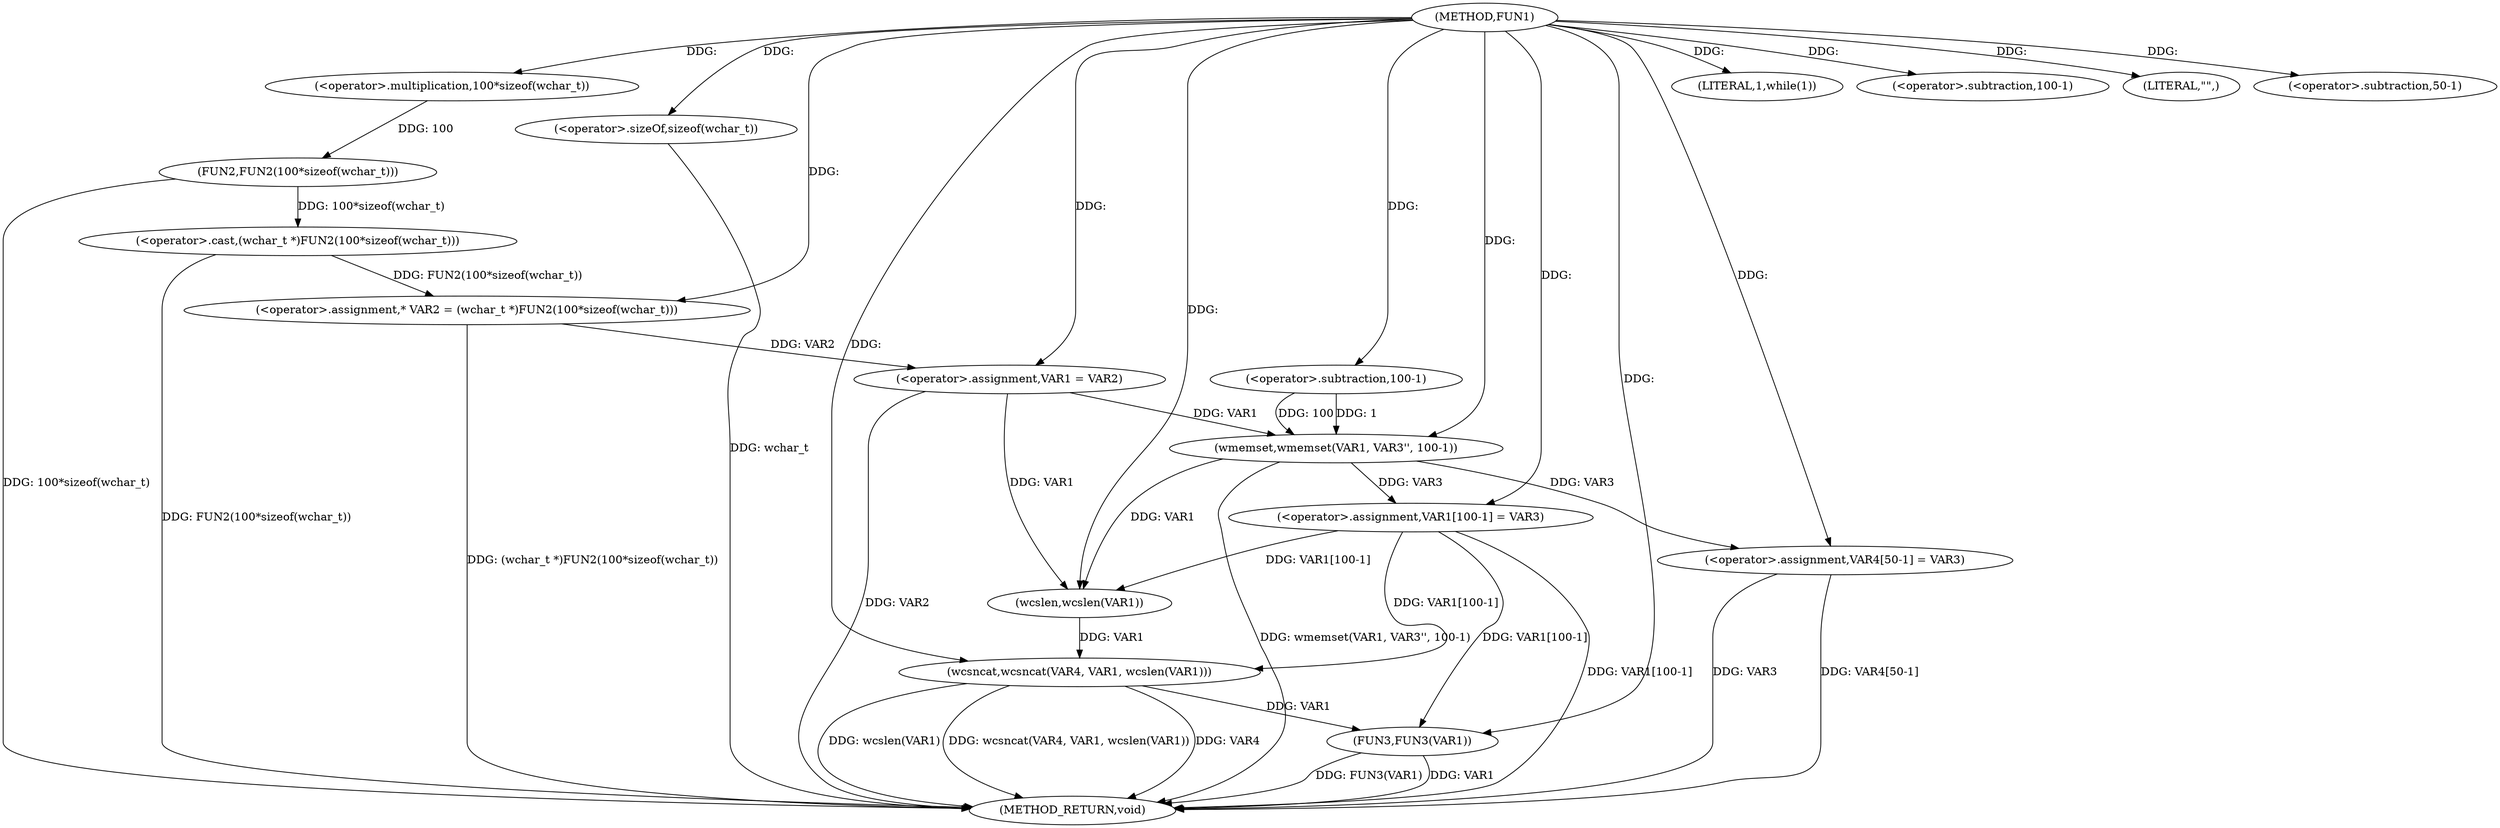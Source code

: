digraph FUN1 {  
"1000100" [label = "(METHOD,FUN1)" ]
"1000149" [label = "(METHOD_RETURN,void)" ]
"1000104" [label = "(<operator>.assignment,* VAR2 = (wchar_t *)FUN2(100*sizeof(wchar_t)))" ]
"1000106" [label = "(<operator>.cast,(wchar_t *)FUN2(100*sizeof(wchar_t)))" ]
"1000108" [label = "(FUN2,FUN2(100*sizeof(wchar_t)))" ]
"1000109" [label = "(<operator>.multiplication,100*sizeof(wchar_t))" ]
"1000111" [label = "(<operator>.sizeOf,sizeof(wchar_t))" ]
"1000113" [label = "(<operator>.assignment,VAR1 = VAR2)" ]
"1000117" [label = "(LITERAL,1,while(1))" ]
"1000119" [label = "(wmemset,wmemset(VAR1, VAR3'', 100-1))" ]
"1000122" [label = "(<operator>.subtraction,100-1)" ]
"1000125" [label = "(<operator>.assignment,VAR1[100-1] = VAR3)" ]
"1000128" [label = "(<operator>.subtraction,100-1)" ]
"1000134" [label = "(LITERAL,\"\",)" ]
"1000135" [label = "(wcsncat,wcsncat(VAR4, VAR1, wcslen(VAR1)))" ]
"1000138" [label = "(wcslen,wcslen(VAR1))" ]
"1000140" [label = "(<operator>.assignment,VAR4[50-1] = VAR3)" ]
"1000143" [label = "(<operator>.subtraction,50-1)" ]
"1000147" [label = "(FUN3,FUN3(VAR1))" ]
  "1000125" -> "1000149"  [ label = "DDG: VAR1[100-1]"] 
  "1000106" -> "1000149"  [ label = "DDG: FUN2(100*sizeof(wchar_t))"] 
  "1000140" -> "1000149"  [ label = "DDG: VAR4[50-1]"] 
  "1000113" -> "1000149"  [ label = "DDG: VAR2"] 
  "1000147" -> "1000149"  [ label = "DDG: VAR1"] 
  "1000111" -> "1000149"  [ label = "DDG: wchar_t"] 
  "1000119" -> "1000149"  [ label = "DDG: wmemset(VAR1, VAR3'', 100-1)"] 
  "1000140" -> "1000149"  [ label = "DDG: VAR3"] 
  "1000135" -> "1000149"  [ label = "DDG: wcsncat(VAR4, VAR1, wcslen(VAR1))"] 
  "1000135" -> "1000149"  [ label = "DDG: VAR4"] 
  "1000135" -> "1000149"  [ label = "DDG: wcslen(VAR1)"] 
  "1000147" -> "1000149"  [ label = "DDG: FUN3(VAR1)"] 
  "1000104" -> "1000149"  [ label = "DDG: (wchar_t *)FUN2(100*sizeof(wchar_t))"] 
  "1000108" -> "1000149"  [ label = "DDG: 100*sizeof(wchar_t)"] 
  "1000106" -> "1000104"  [ label = "DDG: FUN2(100*sizeof(wchar_t))"] 
  "1000100" -> "1000104"  [ label = "DDG: "] 
  "1000108" -> "1000106"  [ label = "DDG: 100*sizeof(wchar_t)"] 
  "1000109" -> "1000108"  [ label = "DDG: 100"] 
  "1000100" -> "1000109"  [ label = "DDG: "] 
  "1000100" -> "1000111"  [ label = "DDG: "] 
  "1000104" -> "1000113"  [ label = "DDG: VAR2"] 
  "1000100" -> "1000113"  [ label = "DDG: "] 
  "1000100" -> "1000117"  [ label = "DDG: "] 
  "1000113" -> "1000119"  [ label = "DDG: VAR1"] 
  "1000100" -> "1000119"  [ label = "DDG: "] 
  "1000122" -> "1000119"  [ label = "DDG: 100"] 
  "1000122" -> "1000119"  [ label = "DDG: 1"] 
  "1000100" -> "1000122"  [ label = "DDG: "] 
  "1000119" -> "1000125"  [ label = "DDG: VAR3"] 
  "1000100" -> "1000125"  [ label = "DDG: "] 
  "1000100" -> "1000128"  [ label = "DDG: "] 
  "1000100" -> "1000134"  [ label = "DDG: "] 
  "1000100" -> "1000135"  [ label = "DDG: "] 
  "1000125" -> "1000135"  [ label = "DDG: VAR1[100-1]"] 
  "1000138" -> "1000135"  [ label = "DDG: VAR1"] 
  "1000125" -> "1000138"  [ label = "DDG: VAR1[100-1]"] 
  "1000113" -> "1000138"  [ label = "DDG: VAR1"] 
  "1000119" -> "1000138"  [ label = "DDG: VAR1"] 
  "1000100" -> "1000138"  [ label = "DDG: "] 
  "1000100" -> "1000140"  [ label = "DDG: "] 
  "1000119" -> "1000140"  [ label = "DDG: VAR3"] 
  "1000100" -> "1000143"  [ label = "DDG: "] 
  "1000125" -> "1000147"  [ label = "DDG: VAR1[100-1]"] 
  "1000135" -> "1000147"  [ label = "DDG: VAR1"] 
  "1000100" -> "1000147"  [ label = "DDG: "] 
}
